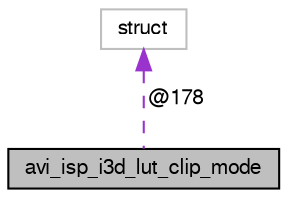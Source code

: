 digraph "avi_isp_i3d_lut_clip_mode"
{
  edge [fontname="FreeSans",fontsize="10",labelfontname="FreeSans",labelfontsize="10"];
  node [fontname="FreeSans",fontsize="10",shape=record];
  Node1 [label="avi_isp_i3d_lut_clip_mode",height=0.2,width=0.4,color="black", fillcolor="grey75", style="filled", fontcolor="black"];
  Node2 -> Node1 [dir="back",color="darkorchid3",fontsize="10",style="dashed",label=" @178" ,fontname="FreeSans"];
  Node2 [label="struct",height=0.2,width=0.4,color="grey75", fillcolor="white", style="filled"];
}
